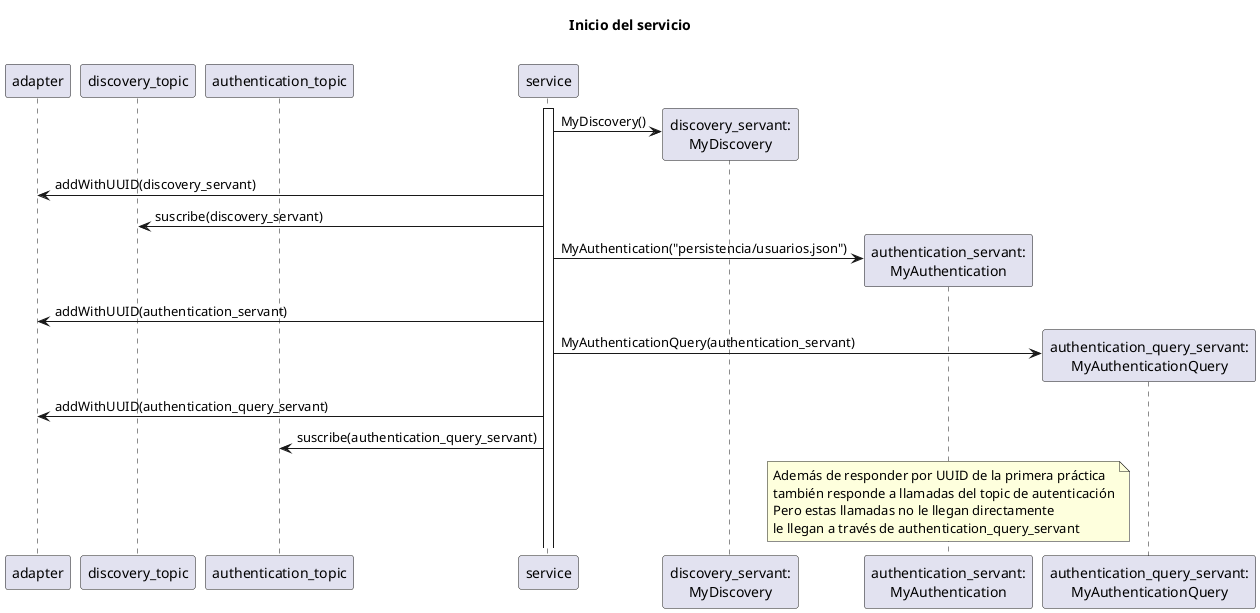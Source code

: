 @startuml inicio_servicio
title Inicio del servicio

participant adapter
participant discovery_topic
participant authentication_topic

participant service

participant "discovery_servant:\nMyDiscovery" as discovery_servant
participant "authentication_servant:\nMyAuthentication" as authentication_servant
participant "authentication_query_servant:\nMyAuthenticationQuery" as authentication_query_servant

activate service
service -> discovery_servant **: MyDiscovery()
service -> adapter: addWithUUID(discovery_servant)
service -> discovery_topic: suscribe(discovery_servant)

service -> authentication_servant **: MyAuthentication("persistencia/usuarios.json")
service -> adapter: addWithUUID(authentication_servant)

service -> authentication_query_servant **: MyAuthenticationQuery(authentication_servant)
service -> adapter: addWithUUID(authentication_query_servant)
service -> authentication_topic: suscribe(authentication_query_servant)

note over authentication_servant
	Además de responder por UUID de la primera práctica
	también responde a llamadas del topic de autenticación
	Pero estas llamadas no le llegan directamente
	le llegan a través de authentication_query_servant
end note

@enduml

